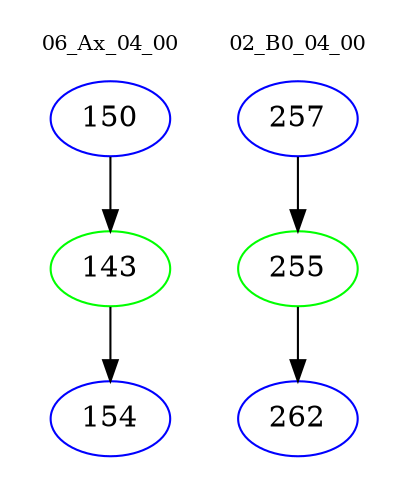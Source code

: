 digraph{
subgraph cluster_0 {
color = white
label = "06_Ax_04_00";
fontsize=10;
T0_150 [label="150", color="blue"]
T0_150 -> T0_143 [color="black"]
T0_143 [label="143", color="green"]
T0_143 -> T0_154 [color="black"]
T0_154 [label="154", color="blue"]
}
subgraph cluster_1 {
color = white
label = "02_B0_04_00";
fontsize=10;
T1_257 [label="257", color="blue"]
T1_257 -> T1_255 [color="black"]
T1_255 [label="255", color="green"]
T1_255 -> T1_262 [color="black"]
T1_262 [label="262", color="blue"]
}
}
